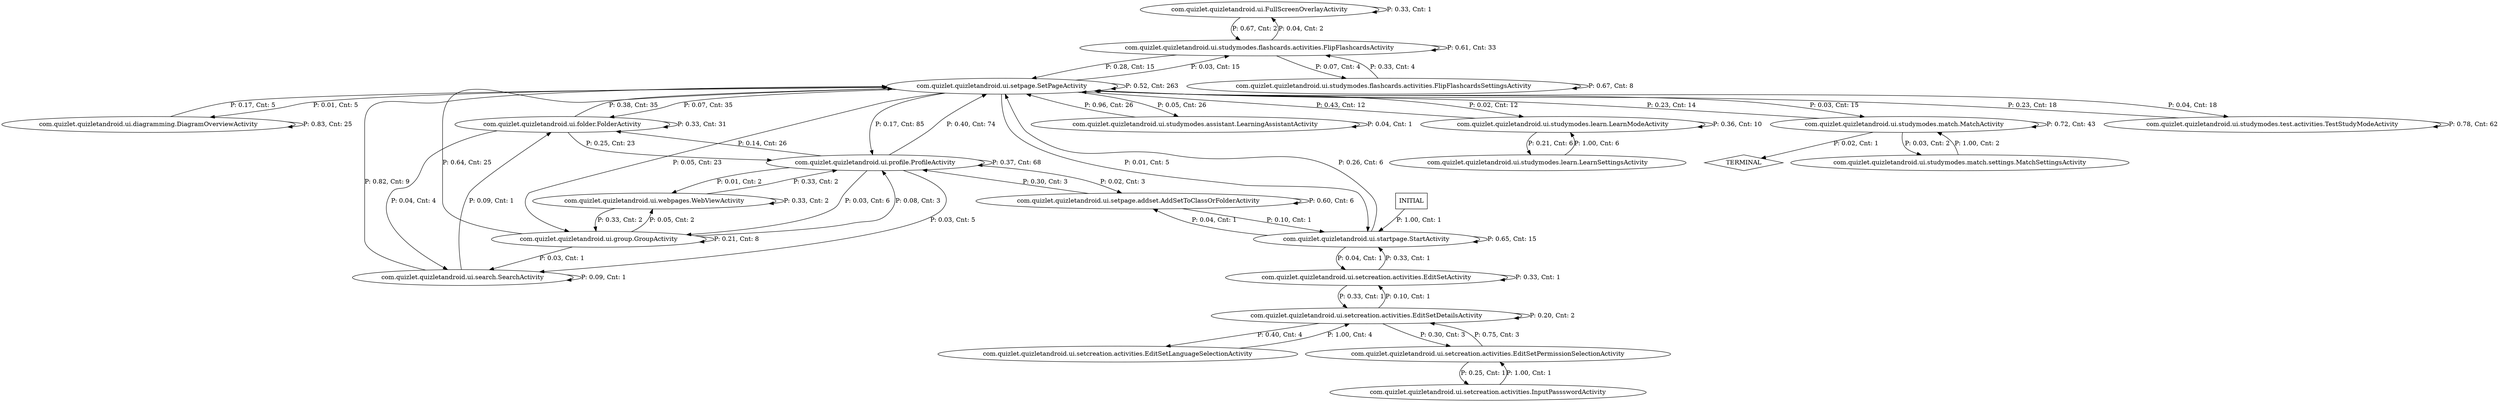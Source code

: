 digraph G {
  0 [label="com.quizlet.quizletandroid.ui.FullScreenOverlayActivity"];
  1 [label="com.quizlet.quizletandroid.ui.diagramming.DiagramOverviewActivity"];
  2 [label="com.quizlet.quizletandroid.ui.folder.FolderActivity"];
  3 [label="com.quizlet.quizletandroid.ui.group.GroupActivity"];
  4 [label="com.quizlet.quizletandroid.ui.profile.ProfileActivity"];
  5 [label="com.quizlet.quizletandroid.ui.search.SearchActivity"];
  6 [label="com.quizlet.quizletandroid.ui.setcreation.activities.EditSetActivity"];
  7 [label="com.quizlet.quizletandroid.ui.setcreation.activities.EditSetDetailsActivity"];
  8 [label="com.quizlet.quizletandroid.ui.setcreation.activities.EditSetLanguageSelectionActivity"];
  9 [label="com.quizlet.quizletandroid.ui.setcreation.activities.EditSetPermissionSelectionActivity"];
  10 [label="com.quizlet.quizletandroid.ui.setcreation.activities.InputPassswordActivity"];
  11 [label="com.quizlet.quizletandroid.ui.setpage.SetPageActivity"];
  12 [label="com.quizlet.quizletandroid.ui.setpage.addset.AddSetToClassOrFolderActivity"];
  13 [label="com.quizlet.quizletandroid.ui.startpage.StartActivity"];
  14 [label="com.quizlet.quizletandroid.ui.studymodes.assistant.LearningAssistantActivity"];
  15 [label="com.quizlet.quizletandroid.ui.studymodes.flashcards.activities.FlipFlashcardsActivity"];
  16 [label="com.quizlet.quizletandroid.ui.studymodes.flashcards.activities.FlipFlashcardsSettingsActivity"];
  17 [label="com.quizlet.quizletandroid.ui.studymodes.learn.LearnModeActivity"];
  18 [label="com.quizlet.quizletandroid.ui.studymodes.learn.LearnSettingsActivity"];
  19 [label="com.quizlet.quizletandroid.ui.studymodes.match.MatchActivity"];
  20 [label="com.quizlet.quizletandroid.ui.studymodes.match.settings.MatchSettingsActivity"];
  21 [label="com.quizlet.quizletandroid.ui.studymodes.test.activities.TestStudyModeActivity"];
  22 [label="com.quizlet.quizletandroid.ui.webpages.WebViewActivity"];
  23 [label="TERMINAL",shape=diamond];
  24 [label="INITIAL",shape=box];
0->0 [label="P: 0.33, Cnt: 1"];
0->15 [label="P: 0.67, Cnt: 2"];
1->1 [label="P: 0.83, Cnt: 25"];
1->11 [label="P: 0.17, Cnt: 5"];
2->2 [label="P: 0.33, Cnt: 31"];
2->4 [label="P: 0.25, Cnt: 23"];
2->5 [label="P: 0.04, Cnt: 4"];
2->11 [label="P: 0.38, Cnt: 35"];
3->3 [label="P: 0.21, Cnt: 8"];
3->4 [label="P: 0.08, Cnt: 3"];
3->5 [label="P: 0.03, Cnt: 1"];
3->11 [label="P: 0.64, Cnt: 25"];
3->22 [label="P: 0.05, Cnt: 2"];
4->2 [label="P: 0.14, Cnt: 26"];
4->3 [label="P: 0.03, Cnt: 6"];
4->4 [label="P: 0.37, Cnt: 68"];
4->5 [label="P: 0.03, Cnt: 5"];
4->11 [label="P: 0.40, Cnt: 74"];
4->12 [label="P: 0.02, Cnt: 3"];
4->22 [label="P: 0.01, Cnt: 2"];
5->2 [label="P: 0.09, Cnt: 1"];
5->5 [label="P: 0.09, Cnt: 1"];
5->11 [label="P: 0.82, Cnt: 9"];
6->6 [label="P: 0.33, Cnt: 1"];
6->7 [label="P: 0.33, Cnt: 1"];
6->13 [label="P: 0.33, Cnt: 1"];
7->6 [label="P: 0.10, Cnt: 1"];
7->7 [label="P: 0.20, Cnt: 2"];
7->8 [label="P: 0.40, Cnt: 4"];
7->9 [label="P: 0.30, Cnt: 3"];
8->7 [label="P: 1.00, Cnt: 4"];
9->7 [label="P: 0.75, Cnt: 3"];
9->10 [label="P: 0.25, Cnt: 1"];
10->9 [label="P: 1.00, Cnt: 1"];
11->1 [label="P: 0.01, Cnt: 5"];
11->2 [label="P: 0.07, Cnt: 35"];
11->3 [label="P: 0.05, Cnt: 23"];
11->4 [label="P: 0.17, Cnt: 85"];
11->11 [label="P: 0.52, Cnt: 263"];
11->13 [label="P: 0.01, Cnt: 5"];
11->14 [label="P: 0.05, Cnt: 26"];
11->15 [label="P: 0.03, Cnt: 15"];
11->17 [label="P: 0.02, Cnt: 12"];
11->19 [label="P: 0.03, Cnt: 15"];
11->21 [label="P: 0.04, Cnt: 18"];
12->4 [label="P: 0.30, Cnt: 3"];
12->12 [label="P: 0.60, Cnt: 6"];
12->13 [label="P: 0.10, Cnt: 1"];
13->6 [label="P: 0.04, Cnt: 1"];
13->11 [label="P: 0.26, Cnt: 6"];
13->12 [label="P: 0.04, Cnt: 1"];
13->13 [label="P: 0.65, Cnt: 15"];
14->11 [label="P: 0.96, Cnt: 26"];
14->14 [label="P: 0.04, Cnt: 1"];
15->0 [label="P: 0.04, Cnt: 2"];
15->11 [label="P: 0.28, Cnt: 15"];
15->15 [label="P: 0.61, Cnt: 33"];
15->16 [label="P: 0.07, Cnt: 4"];
16->15 [label="P: 0.33, Cnt: 4"];
16->16 [label="P: 0.67, Cnt: 8"];
17->11 [label="P: 0.43, Cnt: 12"];
17->17 [label="P: 0.36, Cnt: 10"];
17->18 [label="P: 0.21, Cnt: 6"];
18->17 [label="P: 1.00, Cnt: 6"];
19->11 [label="P: 0.23, Cnt: 14"];
19->19 [label="P: 0.72, Cnt: 43"];
19->20 [label="P: 0.03, Cnt: 2"];
19->23 [label="P: 0.02, Cnt: 1"];
20->19 [label="P: 1.00, Cnt: 2"];
21->11 [label="P: 0.23, Cnt: 18"];
21->21 [label="P: 0.78, Cnt: 62"];
22->3 [label="P: 0.33, Cnt: 2"];
22->4 [label="P: 0.33, Cnt: 2"];
22->22 [label="P: 0.33, Cnt: 2"];
24->13 [label="P: 1.00, Cnt: 1"];
}
